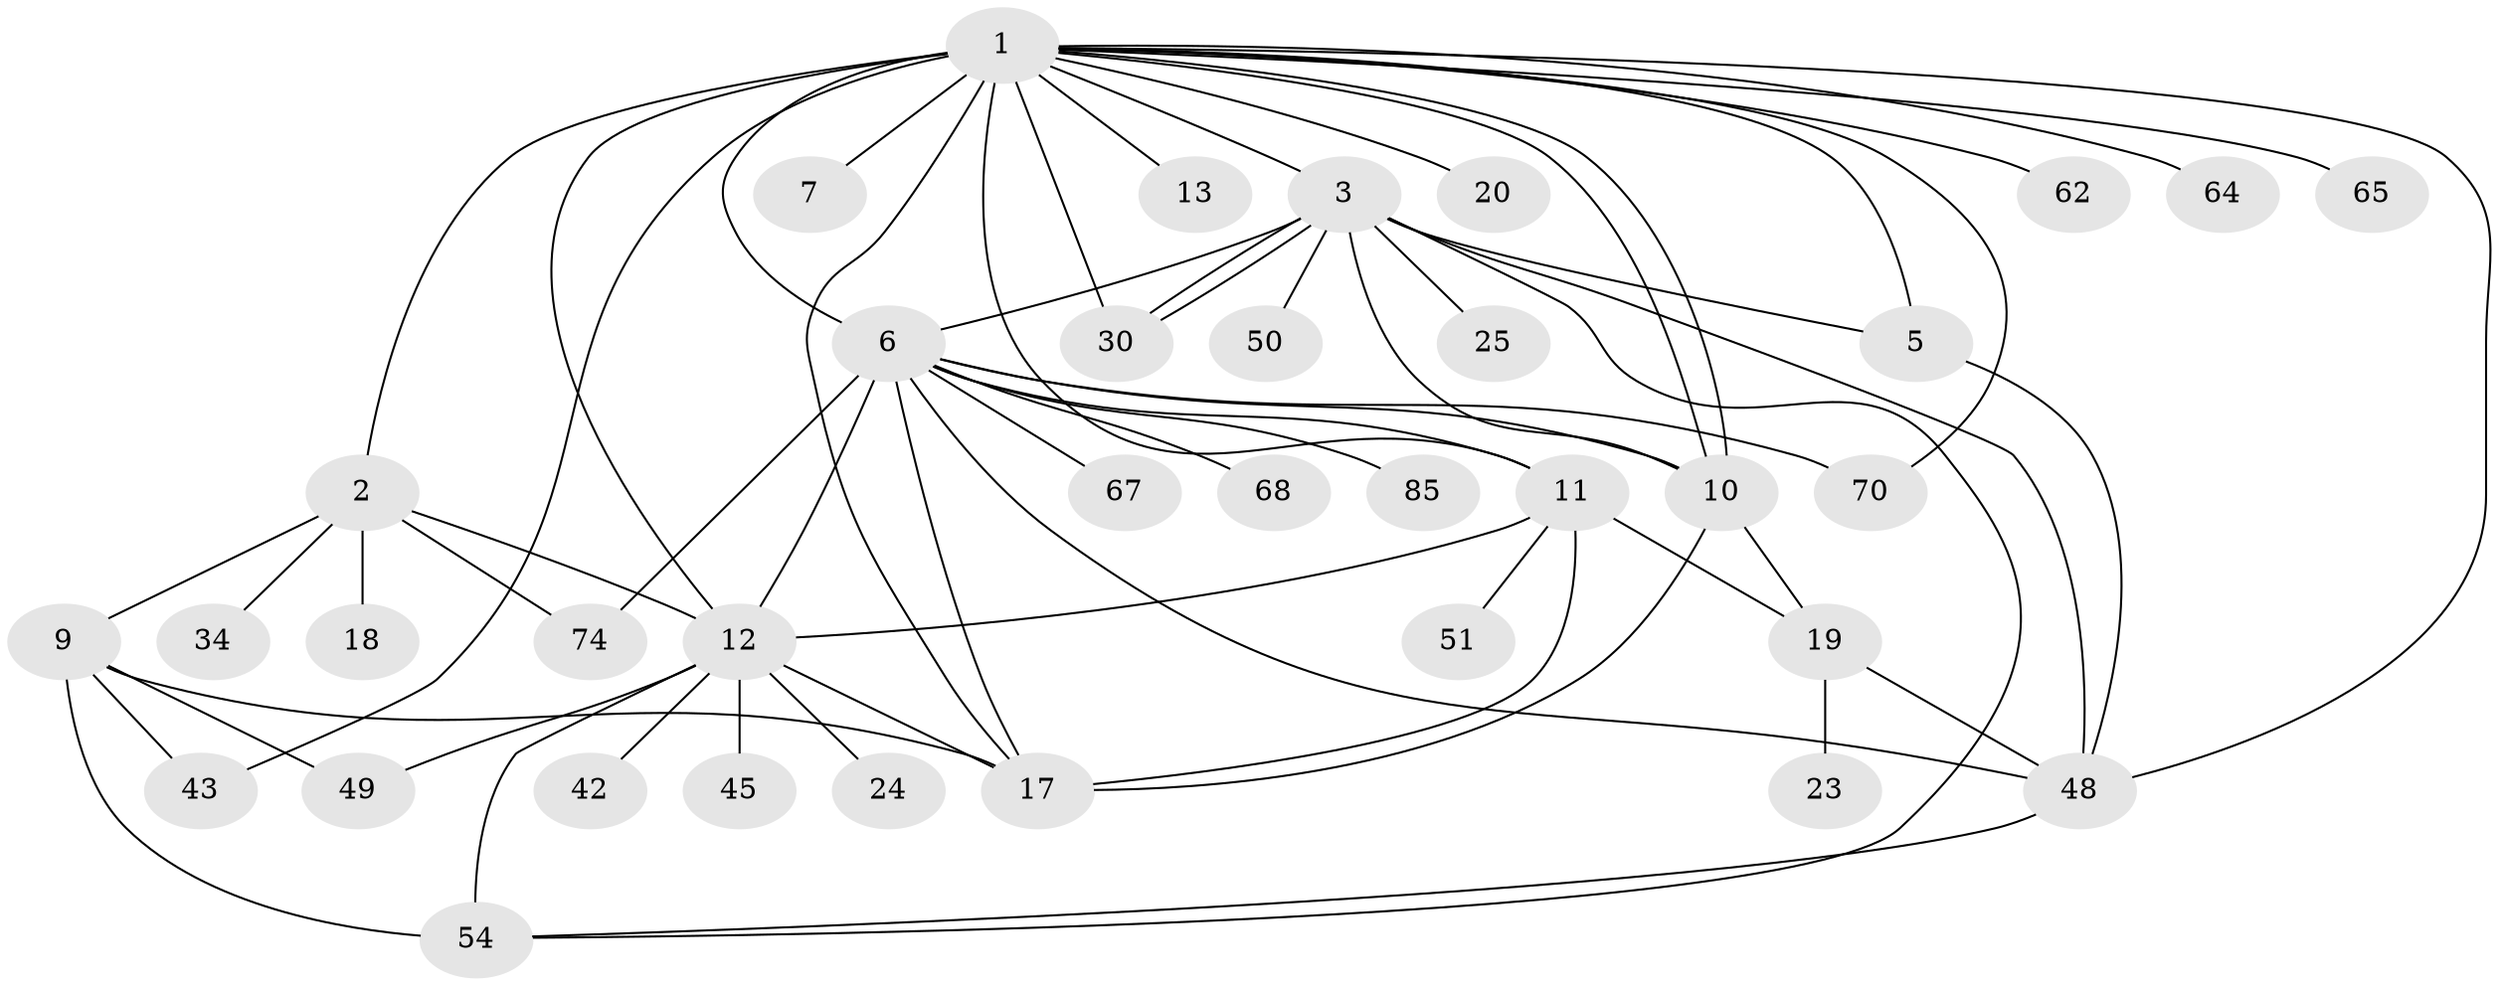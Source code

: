 // original degree distribution, {25: 0.01098901098901099, 7: 0.04395604395604396, 12: 0.01098901098901099, 2: 0.23076923076923078, 4: 0.054945054945054944, 6: 0.03296703296703297, 1: 0.42857142857142855, 5: 0.054945054945054944, 9: 0.01098901098901099, 3: 0.0989010989010989, 19: 0.01098901098901099, 8: 0.01098901098901099}
// Generated by graph-tools (version 1.1) at 2025/18/03/04/25 18:18:12]
// undirected, 36 vertices, 63 edges
graph export_dot {
graph [start="1"]
  node [color=gray90,style=filled];
  1 [super="+14+4"];
  2;
  3 [super="+71+73"];
  5 [super="+77+41"];
  6 [super="+66+28+8+31"];
  7;
  9 [super="+22+38"];
  10 [super="+39+21"];
  11 [super="+69+78+53+40"];
  12 [super="+16+27+32+15"];
  13;
  17 [super="+59"];
  18;
  19;
  20;
  23 [super="+80"];
  24;
  25;
  30;
  34;
  42;
  43;
  45;
  48 [super="+81+60+52"];
  49 [super="+75"];
  50 [super="+56"];
  51;
  54 [super="+82"];
  62;
  64;
  65;
  67;
  68;
  70;
  74;
  85;
  1 -- 2;
  1 -- 3;
  1 -- 5;
  1 -- 7;
  1 -- 10;
  1 -- 10;
  1 -- 11 [weight=2];
  1 -- 12 [weight=3];
  1 -- 13;
  1 -- 17 [weight=2];
  1 -- 20;
  1 -- 30;
  1 -- 43;
  1 -- 62;
  1 -- 64;
  1 -- 65;
  1 -- 70;
  1 -- 48;
  1 -- 6 [weight=3];
  2 -- 9 [weight=2];
  2 -- 18;
  2 -- 34;
  2 -- 74;
  2 -- 12;
  3 -- 5;
  3 -- 6;
  3 -- 10;
  3 -- 25;
  3 -- 30;
  3 -- 30;
  3 -- 50;
  3 -- 54;
  3 -- 48;
  5 -- 48;
  6 -- 48;
  6 -- 67;
  6 -- 68;
  6 -- 70;
  6 -- 10;
  6 -- 11;
  6 -- 12 [weight=3];
  6 -- 74;
  6 -- 17;
  6 -- 85;
  9 -- 49;
  9 -- 17;
  9 -- 43;
  9 -- 54;
  10 -- 19;
  10 -- 17;
  11 -- 17 [weight=2];
  11 -- 12 [weight=2];
  11 -- 19;
  11 -- 51;
  12 -- 17 [weight=2];
  12 -- 24;
  12 -- 45;
  12 -- 49;
  12 -- 54 [weight=2];
  12 -- 42;
  19 -- 23;
  19 -- 48 [weight=2];
  48 -- 54;
}
